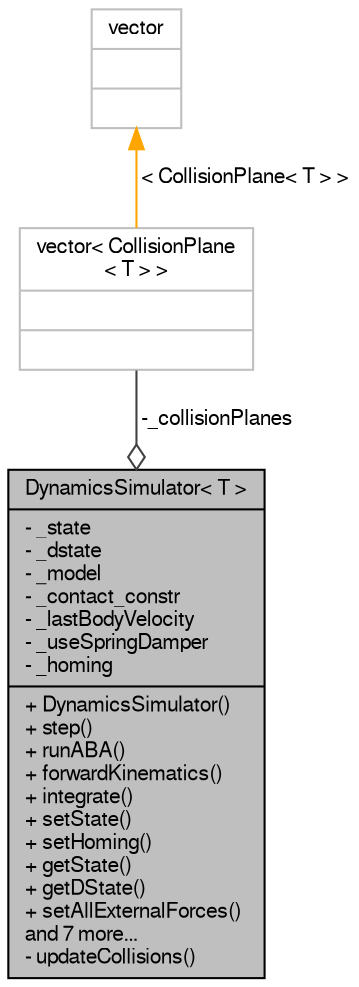 digraph "DynamicsSimulator&lt; T &gt;"
{
  edge [fontname="FreeSans",fontsize="10",labelfontname="FreeSans",labelfontsize="10"];
  node [fontname="FreeSans",fontsize="10",shape=record];
  Node1 [label="{DynamicsSimulator\< T \>\n|- _state\l- _dstate\l- _model\l- _contact_constr\l- _lastBodyVelocity\l- _useSpringDamper\l- _homing\l|+ DynamicsSimulator()\l+ step()\l+ runABA()\l+ forwardKinematics()\l+ integrate()\l+ setState()\l+ setHoming()\l+ getState()\l+ getDState()\l+ setAllExternalForces()\land 7 more...\l- updateCollisions()\l}",height=0.2,width=0.4,color="black", fillcolor="grey75", style="filled", fontcolor="black"];
  Node2 -> Node1 [color="grey25",fontsize="10",style="solid",label=" -_collisionPlanes" ,arrowhead="odiamond",fontname="FreeSans"];
  Node2 [label="{vector\< CollisionPlane\l\< T \> \>\n||}",height=0.2,width=0.4,color="grey75", fillcolor="white", style="filled"];
  Node3 -> Node2 [dir="back",color="orange",fontsize="10",style="solid",label=" \< CollisionPlane\< T \> \>" ,fontname="FreeSans"];
  Node3 [label="{vector\n||}",height=0.2,width=0.4,color="grey75", fillcolor="white", style="filled"];
}
